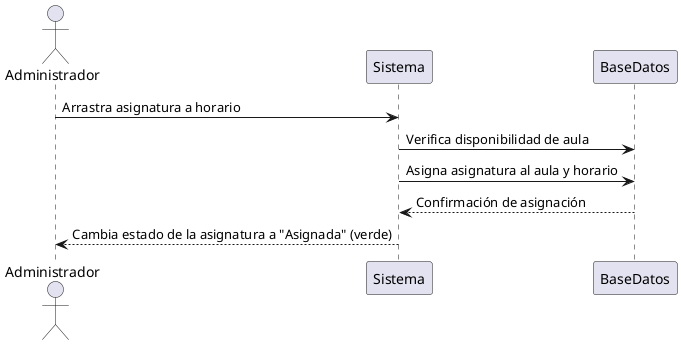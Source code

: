 @startuml
actor Administrador as A

A -> Sistema : Arrastra asignatura a horario
Sistema -> BaseDatos : Verifica disponibilidad de aula
Sistema -> BaseDatos : Asigna asignatura al aula y horario
BaseDatos --> Sistema : Confirmación de asignación
Sistema --> A : Cambia estado de la asignatura a "Asignada" (verde)
@enduml